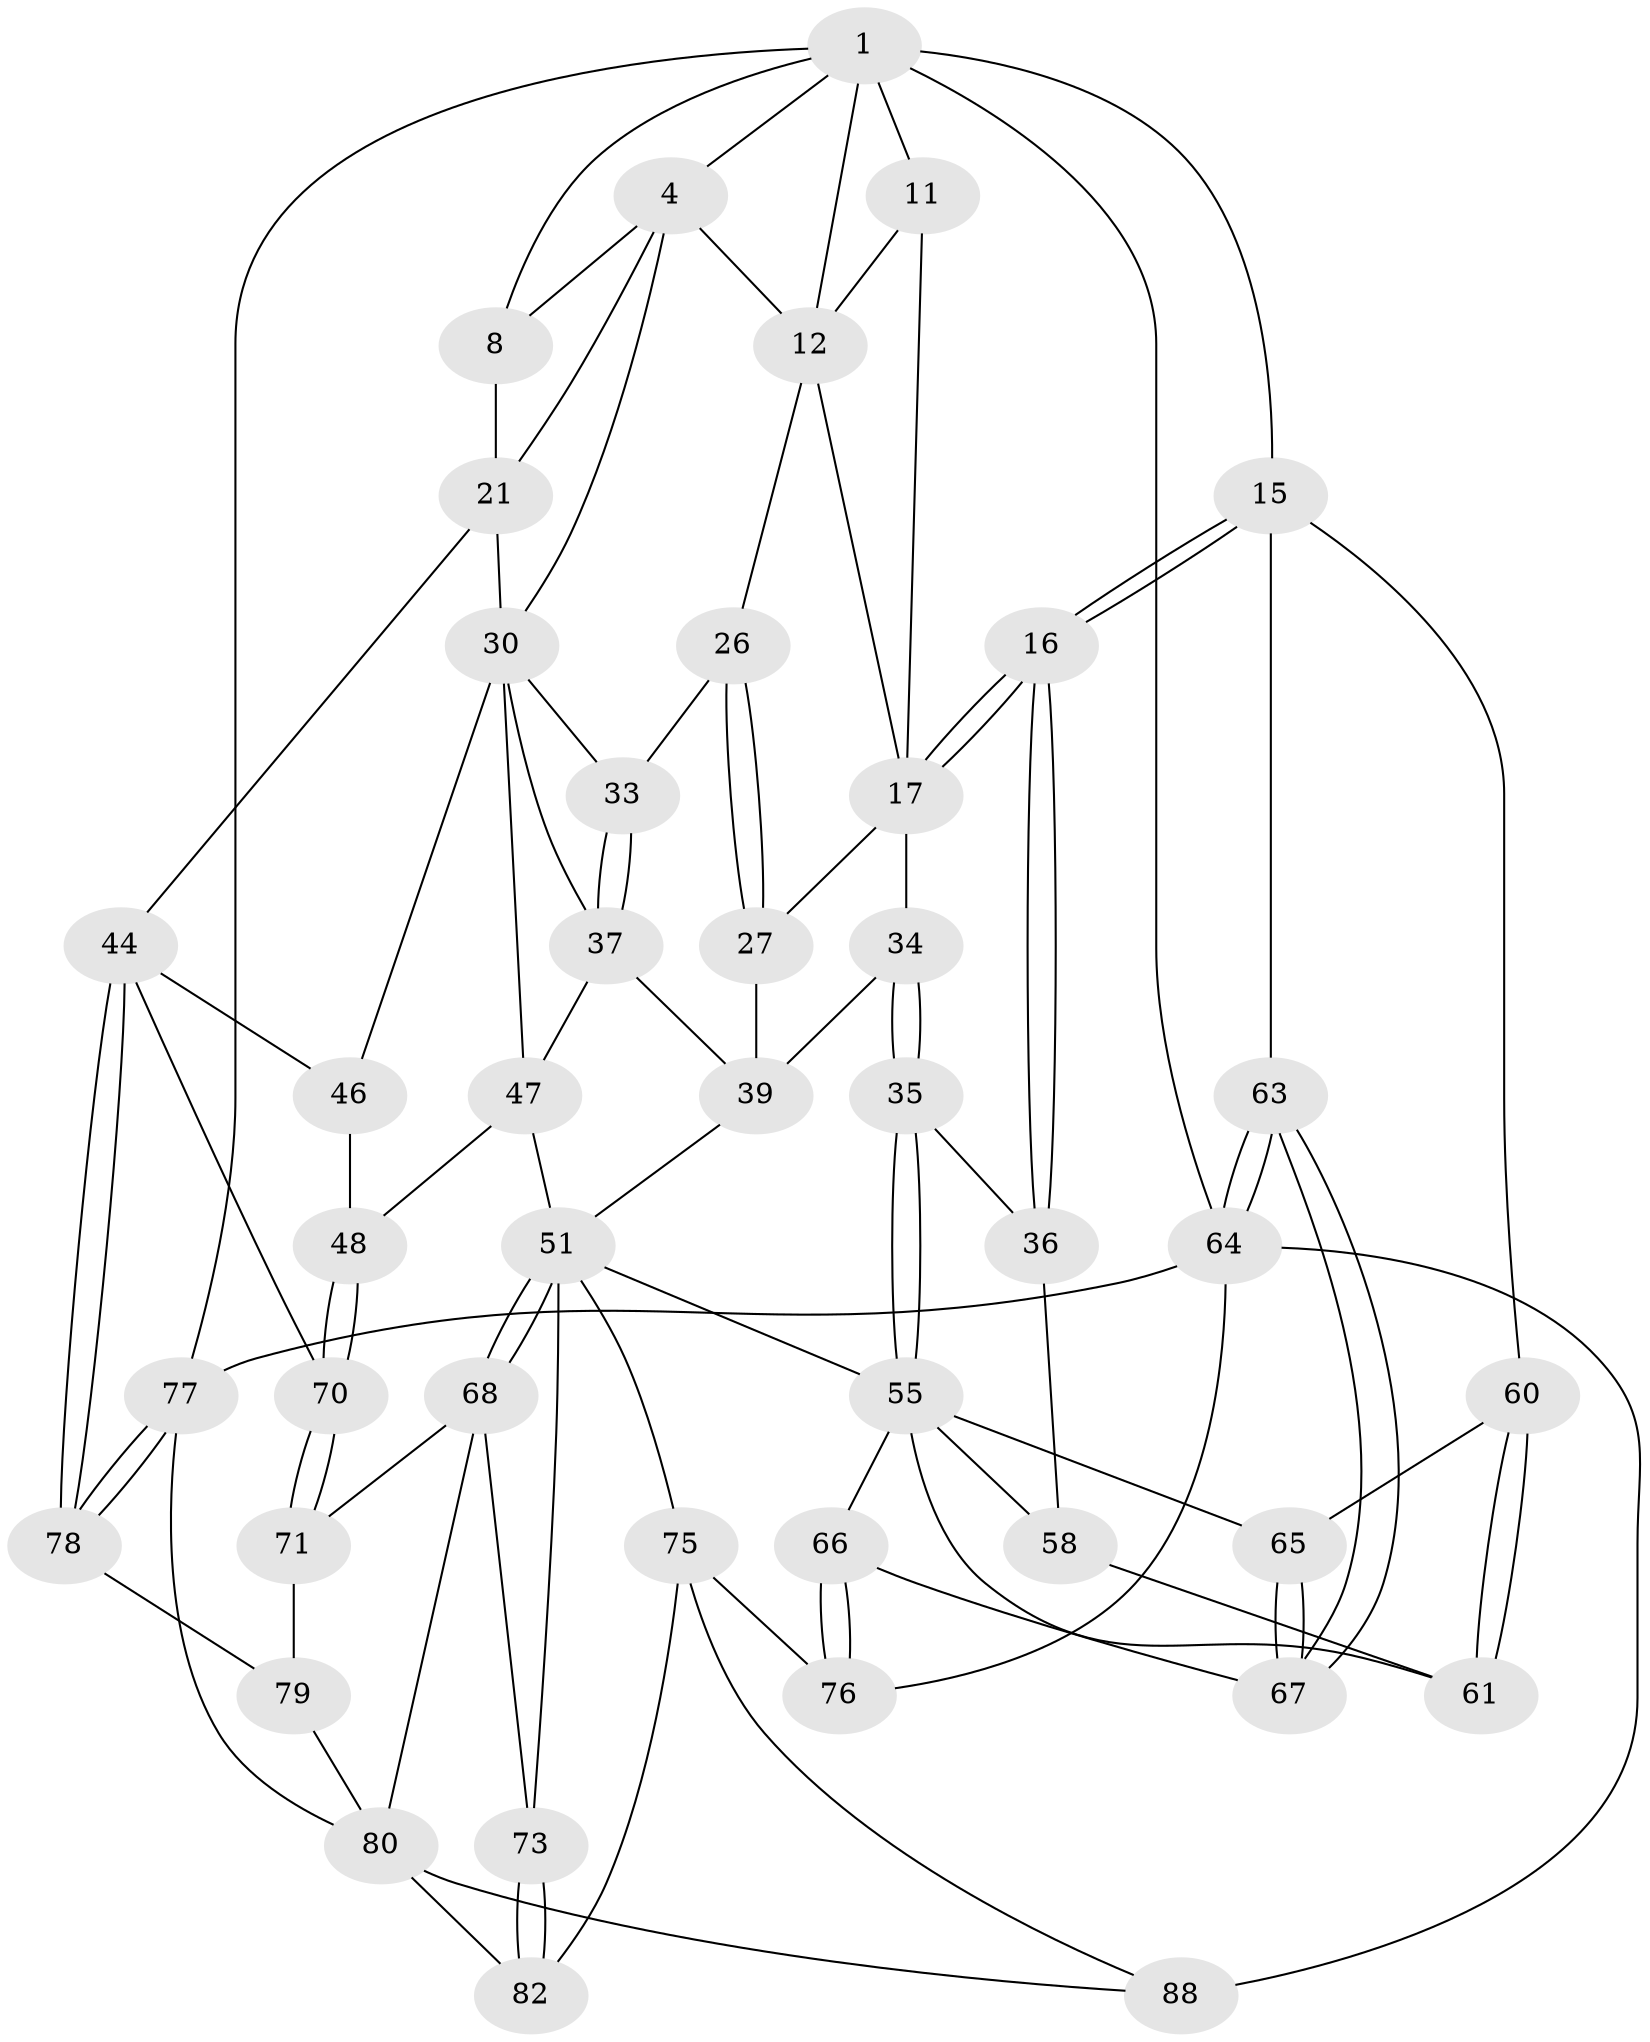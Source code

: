 // original degree distribution, {3: 0.02247191011235955, 4: 0.23595505617977527, 5: 0.5393258426966292, 6: 0.20224719101123595}
// Generated by graph-tools (version 1.1) at 2025/28/03/15/25 16:28:12]
// undirected, 44 vertices, 100 edges
graph export_dot {
graph [start="1"]
  node [color=gray90,style=filled];
  1 [pos="+0.819974079764234+0",super="+2+7"];
  4 [pos="+0.6436141060609268+0.10784610270812098",super="+5+22"];
  8 [pos="+1+0.18600297878722757",super="+9"];
  11 [pos="+0.3854258797804997+0",super="+13"];
  12 [pos="+0.45620394866611563+0.15698378835828697",super="+19"];
  15 [pos="+0+0.21959541822304257",super="+59"];
  16 [pos="+0+0.23496799980387725"];
  17 [pos="+0.08216812939160625+0.19706176113049936",super="+18+25"];
  21 [pos="+0.7388361956124769+0.22136495036049522",super="+29"];
  26 [pos="+0.4278183721590798+0.27965935186230767"];
  27 [pos="+0.3998662536057302+0.30396208320585566"];
  30 [pos="+0.7190406550492293+0.31845949026828874",super="+31+41"];
  33 [pos="+0.551020782971533+0.3058612039655948"];
  34 [pos="+0.24906933458691197+0.41290054232468687",super="+43"];
  35 [pos="+0.20283754472396495+0.4242988902875184"];
  36 [pos="+0.15885220068753247+0.40809935642587414"];
  37 [pos="+0.5508057822198804+0.3099363741095165",super="+38"];
  39 [pos="+0.47454467893797964+0.43570472240519015",super="+40+50"];
  44 [pos="+1+0.490258953389889",super="+45"];
  46 [pos="+0.7082621623546905+0.37990022100945475"];
  47 [pos="+0.6023970324882695+0.43585449047864694",super="+49"];
  48 [pos="+0.7080888553611504+0.5640026523345192"];
  51 [pos="+0.6498619045090637+0.6043218645707285",super="+52"];
  55 [pos="+0.26484965401463206+0.6352577683720815",super="+56"];
  58 [pos="+0.13040236978352968+0.5114195203626137"];
  60 [pos="+0+0.5818827025200966"];
  61 [pos="+0.09294722202115248+0.5574829595902562"];
  63 [pos="+0+0.8690295569853486"];
  64 [pos="+0+1",super="+84+87"];
  65 [pos="+0.08440634198682913+0.6481501301496331"];
  66 [pos="+0.14665843412166646+0.7964067994998943"];
  67 [pos="+0.11021213265282062+0.7882010363679048"];
  68 [pos="+0.6403374457223083+0.6835688924707451",super="+72+69"];
  70 [pos="+0.9107947205022708+0.5608121263007595"];
  71 [pos="+0.8501697793569587+0.6922404609329414"];
  73 [pos="+0.4681261592513975+0.7664365217295789"];
  75 [pos="+0.3084840307072446+0.8810221866782532",super="+83"];
  76 [pos="+0.21038738335282564+0.8817708820974316"];
  77 [pos="+1+0.8547555157448833",super="+86"];
  78 [pos="+1+0.5983988423989076"];
  79 [pos="+0.8911995249535323+0.8396767785412238"];
  80 [pos="+0.6635998457464123+0.8933282772688556",super="+85+81"];
  82 [pos="+0.5169764925277164+0.8557574001368136"];
  88 [pos="+0.6733782006925143+1",super="+89"];
  1 -- 11 [weight=2];
  1 -- 4;
  1 -- 12;
  1 -- 64;
  1 -- 8;
  1 -- 77;
  1 -- 15;
  4 -- 8 [weight=2];
  4 -- 21;
  4 -- 30;
  4 -- 12;
  8 -- 21 [weight=2];
  11 -- 12;
  11 -- 17;
  12 -- 17 [weight=2];
  12 -- 26;
  15 -- 16;
  15 -- 16;
  15 -- 60;
  15 -- 63;
  16 -- 17;
  16 -- 17;
  16 -- 36;
  16 -- 36;
  17 -- 27;
  17 -- 34;
  21 -- 44;
  21 -- 30;
  26 -- 27;
  26 -- 27;
  26 -- 33;
  27 -- 39;
  30 -- 33;
  30 -- 46;
  30 -- 37;
  30 -- 47;
  33 -- 37;
  33 -- 37;
  34 -- 35;
  34 -- 35;
  34 -- 39 [weight=2];
  35 -- 36;
  35 -- 55;
  35 -- 55;
  36 -- 58;
  37 -- 39;
  37 -- 47;
  39 -- 51;
  44 -- 78;
  44 -- 78;
  44 -- 46;
  44 -- 70;
  46 -- 48;
  47 -- 48;
  47 -- 51;
  48 -- 70;
  48 -- 70;
  51 -- 68 [weight=2];
  51 -- 68;
  51 -- 55;
  51 -- 73;
  51 -- 75;
  55 -- 65;
  55 -- 66;
  55 -- 58;
  55 -- 61;
  58 -- 61;
  60 -- 61;
  60 -- 61;
  60 -- 65;
  63 -- 64;
  63 -- 64;
  63 -- 67;
  63 -- 67;
  64 -- 76;
  64 -- 88 [weight=2];
  64 -- 77 [weight=2];
  65 -- 67;
  65 -- 67;
  66 -- 67;
  66 -- 76;
  66 -- 76;
  68 -- 80;
  68 -- 71;
  68 -- 73;
  70 -- 71;
  70 -- 71;
  71 -- 79;
  73 -- 82;
  73 -- 82;
  75 -- 76;
  75 -- 88;
  75 -- 82;
  77 -- 78;
  77 -- 78;
  77 -- 80;
  78 -- 79;
  79 -- 80;
  80 -- 82;
  80 -- 88;
}
